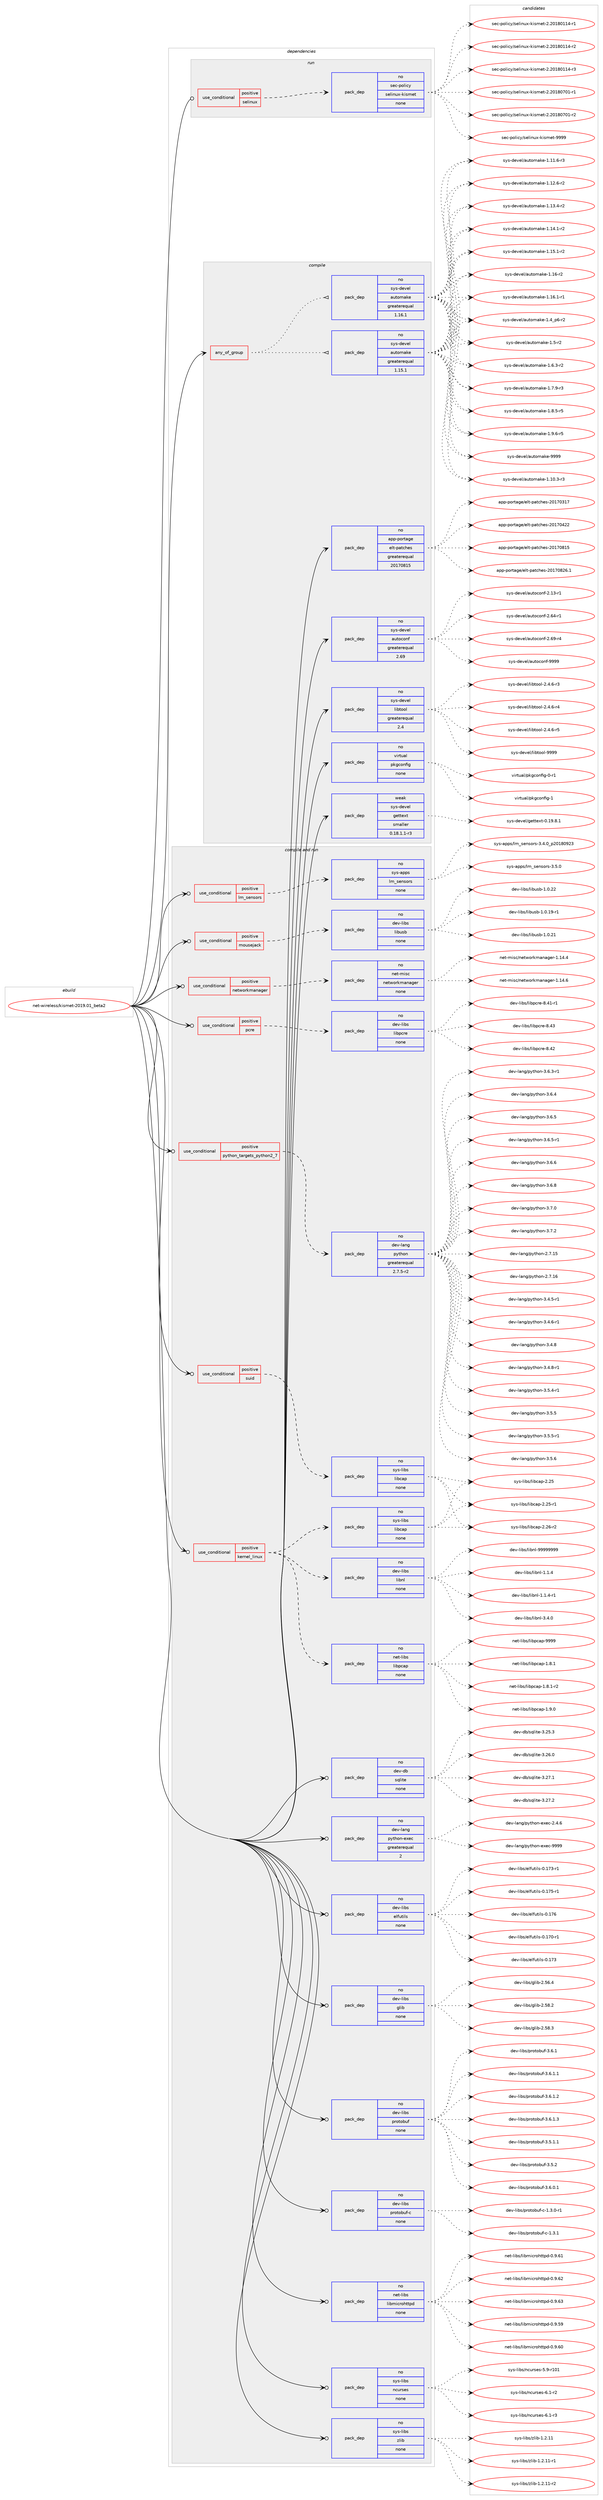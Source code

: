 digraph prolog {

# *************
# Graph options
# *************

newrank=true;
concentrate=true;
compound=true;
graph [rankdir=LR,fontname=Helvetica,fontsize=10,ranksep=1.5];#, ranksep=2.5, nodesep=0.2];
edge  [arrowhead=vee];
node  [fontname=Helvetica,fontsize=10];

# **********
# The ebuild
# **********

subgraph cluster_leftcol {
color=gray;
rank=same;
label=<<i>ebuild</i>>;
id [label="net-wireless/kismet-2019.01_beta2", color=red, width=4, href="../net-wireless/kismet-2019.01_beta2.svg"];
}

# ****************
# The dependencies
# ****************

subgraph cluster_midcol {
color=gray;
label=<<i>dependencies</i>>;
subgraph cluster_compile {
fillcolor="#eeeeee";
style=filled;
label=<<i>compile</i>>;
subgraph any26667 {
dependency1680907 [label=<<TABLE BORDER="0" CELLBORDER="1" CELLSPACING="0" CELLPADDING="4"><TR><TD CELLPADDING="10">any_of_group</TD></TR></TABLE>>, shape=none, color=red];subgraph pack1201950 {
dependency1680908 [label=<<TABLE BORDER="0" CELLBORDER="1" CELLSPACING="0" CELLPADDING="4" WIDTH="220"><TR><TD ROWSPAN="6" CELLPADDING="30">pack_dep</TD></TR><TR><TD WIDTH="110">no</TD></TR><TR><TD>sys-devel</TD></TR><TR><TD>automake</TD></TR><TR><TD>greaterequal</TD></TR><TR><TD>1.16.1</TD></TR></TABLE>>, shape=none, color=blue];
}
dependency1680907:e -> dependency1680908:w [weight=20,style="dotted",arrowhead="oinv"];
subgraph pack1201951 {
dependency1680909 [label=<<TABLE BORDER="0" CELLBORDER="1" CELLSPACING="0" CELLPADDING="4" WIDTH="220"><TR><TD ROWSPAN="6" CELLPADDING="30">pack_dep</TD></TR><TR><TD WIDTH="110">no</TD></TR><TR><TD>sys-devel</TD></TR><TR><TD>automake</TD></TR><TR><TD>greaterequal</TD></TR><TR><TD>1.15.1</TD></TR></TABLE>>, shape=none, color=blue];
}
dependency1680907:e -> dependency1680909:w [weight=20,style="dotted",arrowhead="oinv"];
}
id:e -> dependency1680907:w [weight=20,style="solid",arrowhead="vee"];
subgraph pack1201952 {
dependency1680910 [label=<<TABLE BORDER="0" CELLBORDER="1" CELLSPACING="0" CELLPADDING="4" WIDTH="220"><TR><TD ROWSPAN="6" CELLPADDING="30">pack_dep</TD></TR><TR><TD WIDTH="110">no</TD></TR><TR><TD>app-portage</TD></TR><TR><TD>elt-patches</TD></TR><TR><TD>greaterequal</TD></TR><TR><TD>20170815</TD></TR></TABLE>>, shape=none, color=blue];
}
id:e -> dependency1680910:w [weight=20,style="solid",arrowhead="vee"];
subgraph pack1201953 {
dependency1680911 [label=<<TABLE BORDER="0" CELLBORDER="1" CELLSPACING="0" CELLPADDING="4" WIDTH="220"><TR><TD ROWSPAN="6" CELLPADDING="30">pack_dep</TD></TR><TR><TD WIDTH="110">no</TD></TR><TR><TD>sys-devel</TD></TR><TR><TD>autoconf</TD></TR><TR><TD>greaterequal</TD></TR><TR><TD>2.69</TD></TR></TABLE>>, shape=none, color=blue];
}
id:e -> dependency1680911:w [weight=20,style="solid",arrowhead="vee"];
subgraph pack1201954 {
dependency1680912 [label=<<TABLE BORDER="0" CELLBORDER="1" CELLSPACING="0" CELLPADDING="4" WIDTH="220"><TR><TD ROWSPAN="6" CELLPADDING="30">pack_dep</TD></TR><TR><TD WIDTH="110">no</TD></TR><TR><TD>sys-devel</TD></TR><TR><TD>libtool</TD></TR><TR><TD>greaterequal</TD></TR><TR><TD>2.4</TD></TR></TABLE>>, shape=none, color=blue];
}
id:e -> dependency1680912:w [weight=20,style="solid",arrowhead="vee"];
subgraph pack1201955 {
dependency1680913 [label=<<TABLE BORDER="0" CELLBORDER="1" CELLSPACING="0" CELLPADDING="4" WIDTH="220"><TR><TD ROWSPAN="6" CELLPADDING="30">pack_dep</TD></TR><TR><TD WIDTH="110">no</TD></TR><TR><TD>virtual</TD></TR><TR><TD>pkgconfig</TD></TR><TR><TD>none</TD></TR><TR><TD></TD></TR></TABLE>>, shape=none, color=blue];
}
id:e -> dependency1680913:w [weight=20,style="solid",arrowhead="vee"];
subgraph pack1201956 {
dependency1680914 [label=<<TABLE BORDER="0" CELLBORDER="1" CELLSPACING="0" CELLPADDING="4" WIDTH="220"><TR><TD ROWSPAN="6" CELLPADDING="30">pack_dep</TD></TR><TR><TD WIDTH="110">weak</TD></TR><TR><TD>sys-devel</TD></TR><TR><TD>gettext</TD></TR><TR><TD>smaller</TD></TR><TR><TD>0.18.1.1-r3</TD></TR></TABLE>>, shape=none, color=blue];
}
id:e -> dependency1680914:w [weight=20,style="solid",arrowhead="vee"];
}
subgraph cluster_compileandrun {
fillcolor="#eeeeee";
style=filled;
label=<<i>compile and run</i>>;
subgraph cond451448 {
dependency1680915 [label=<<TABLE BORDER="0" CELLBORDER="1" CELLSPACING="0" CELLPADDING="4"><TR><TD ROWSPAN="3" CELLPADDING="10">use_conditional</TD></TR><TR><TD>positive</TD></TR><TR><TD>kernel_linux</TD></TR></TABLE>>, shape=none, color=red];
subgraph pack1201957 {
dependency1680916 [label=<<TABLE BORDER="0" CELLBORDER="1" CELLSPACING="0" CELLPADDING="4" WIDTH="220"><TR><TD ROWSPAN="6" CELLPADDING="30">pack_dep</TD></TR><TR><TD WIDTH="110">no</TD></TR><TR><TD>sys-libs</TD></TR><TR><TD>libcap</TD></TR><TR><TD>none</TD></TR><TR><TD></TD></TR></TABLE>>, shape=none, color=blue];
}
dependency1680915:e -> dependency1680916:w [weight=20,style="dashed",arrowhead="vee"];
subgraph pack1201958 {
dependency1680917 [label=<<TABLE BORDER="0" CELLBORDER="1" CELLSPACING="0" CELLPADDING="4" WIDTH="220"><TR><TD ROWSPAN="6" CELLPADDING="30">pack_dep</TD></TR><TR><TD WIDTH="110">no</TD></TR><TR><TD>dev-libs</TD></TR><TR><TD>libnl</TD></TR><TR><TD>none</TD></TR><TR><TD></TD></TR></TABLE>>, shape=none, color=blue];
}
dependency1680915:e -> dependency1680917:w [weight=20,style="dashed",arrowhead="vee"];
subgraph pack1201959 {
dependency1680918 [label=<<TABLE BORDER="0" CELLBORDER="1" CELLSPACING="0" CELLPADDING="4" WIDTH="220"><TR><TD ROWSPAN="6" CELLPADDING="30">pack_dep</TD></TR><TR><TD WIDTH="110">no</TD></TR><TR><TD>net-libs</TD></TR><TR><TD>libpcap</TD></TR><TR><TD>none</TD></TR><TR><TD></TD></TR></TABLE>>, shape=none, color=blue];
}
dependency1680915:e -> dependency1680918:w [weight=20,style="dashed",arrowhead="vee"];
}
id:e -> dependency1680915:w [weight=20,style="solid",arrowhead="odotvee"];
subgraph cond451449 {
dependency1680919 [label=<<TABLE BORDER="0" CELLBORDER="1" CELLSPACING="0" CELLPADDING="4"><TR><TD ROWSPAN="3" CELLPADDING="10">use_conditional</TD></TR><TR><TD>positive</TD></TR><TR><TD>lm_sensors</TD></TR></TABLE>>, shape=none, color=red];
subgraph pack1201960 {
dependency1680920 [label=<<TABLE BORDER="0" CELLBORDER="1" CELLSPACING="0" CELLPADDING="4" WIDTH="220"><TR><TD ROWSPAN="6" CELLPADDING="30">pack_dep</TD></TR><TR><TD WIDTH="110">no</TD></TR><TR><TD>sys-apps</TD></TR><TR><TD>lm_sensors</TD></TR><TR><TD>none</TD></TR><TR><TD></TD></TR></TABLE>>, shape=none, color=blue];
}
dependency1680919:e -> dependency1680920:w [weight=20,style="dashed",arrowhead="vee"];
}
id:e -> dependency1680919:w [weight=20,style="solid",arrowhead="odotvee"];
subgraph cond451450 {
dependency1680921 [label=<<TABLE BORDER="0" CELLBORDER="1" CELLSPACING="0" CELLPADDING="4"><TR><TD ROWSPAN="3" CELLPADDING="10">use_conditional</TD></TR><TR><TD>positive</TD></TR><TR><TD>mousejack</TD></TR></TABLE>>, shape=none, color=red];
subgraph pack1201961 {
dependency1680922 [label=<<TABLE BORDER="0" CELLBORDER="1" CELLSPACING="0" CELLPADDING="4" WIDTH="220"><TR><TD ROWSPAN="6" CELLPADDING="30">pack_dep</TD></TR><TR><TD WIDTH="110">no</TD></TR><TR><TD>dev-libs</TD></TR><TR><TD>libusb</TD></TR><TR><TD>none</TD></TR><TR><TD></TD></TR></TABLE>>, shape=none, color=blue];
}
dependency1680921:e -> dependency1680922:w [weight=20,style="dashed",arrowhead="vee"];
}
id:e -> dependency1680921:w [weight=20,style="solid",arrowhead="odotvee"];
subgraph cond451451 {
dependency1680923 [label=<<TABLE BORDER="0" CELLBORDER="1" CELLSPACING="0" CELLPADDING="4"><TR><TD ROWSPAN="3" CELLPADDING="10">use_conditional</TD></TR><TR><TD>positive</TD></TR><TR><TD>networkmanager</TD></TR></TABLE>>, shape=none, color=red];
subgraph pack1201962 {
dependency1680924 [label=<<TABLE BORDER="0" CELLBORDER="1" CELLSPACING="0" CELLPADDING="4" WIDTH="220"><TR><TD ROWSPAN="6" CELLPADDING="30">pack_dep</TD></TR><TR><TD WIDTH="110">no</TD></TR><TR><TD>net-misc</TD></TR><TR><TD>networkmanager</TD></TR><TR><TD>none</TD></TR><TR><TD></TD></TR></TABLE>>, shape=none, color=blue];
}
dependency1680923:e -> dependency1680924:w [weight=20,style="dashed",arrowhead="vee"];
}
id:e -> dependency1680923:w [weight=20,style="solid",arrowhead="odotvee"];
subgraph cond451452 {
dependency1680925 [label=<<TABLE BORDER="0" CELLBORDER="1" CELLSPACING="0" CELLPADDING="4"><TR><TD ROWSPAN="3" CELLPADDING="10">use_conditional</TD></TR><TR><TD>positive</TD></TR><TR><TD>pcre</TD></TR></TABLE>>, shape=none, color=red];
subgraph pack1201963 {
dependency1680926 [label=<<TABLE BORDER="0" CELLBORDER="1" CELLSPACING="0" CELLPADDING="4" WIDTH="220"><TR><TD ROWSPAN="6" CELLPADDING="30">pack_dep</TD></TR><TR><TD WIDTH="110">no</TD></TR><TR><TD>dev-libs</TD></TR><TR><TD>libpcre</TD></TR><TR><TD>none</TD></TR><TR><TD></TD></TR></TABLE>>, shape=none, color=blue];
}
dependency1680925:e -> dependency1680926:w [weight=20,style="dashed",arrowhead="vee"];
}
id:e -> dependency1680925:w [weight=20,style="solid",arrowhead="odotvee"];
subgraph cond451453 {
dependency1680927 [label=<<TABLE BORDER="0" CELLBORDER="1" CELLSPACING="0" CELLPADDING="4"><TR><TD ROWSPAN="3" CELLPADDING="10">use_conditional</TD></TR><TR><TD>positive</TD></TR><TR><TD>python_targets_python2_7</TD></TR></TABLE>>, shape=none, color=red];
subgraph pack1201964 {
dependency1680928 [label=<<TABLE BORDER="0" CELLBORDER="1" CELLSPACING="0" CELLPADDING="4" WIDTH="220"><TR><TD ROWSPAN="6" CELLPADDING="30">pack_dep</TD></TR><TR><TD WIDTH="110">no</TD></TR><TR><TD>dev-lang</TD></TR><TR><TD>python</TD></TR><TR><TD>greaterequal</TD></TR><TR><TD>2.7.5-r2</TD></TR></TABLE>>, shape=none, color=blue];
}
dependency1680927:e -> dependency1680928:w [weight=20,style="dashed",arrowhead="vee"];
}
id:e -> dependency1680927:w [weight=20,style="solid",arrowhead="odotvee"];
subgraph cond451454 {
dependency1680929 [label=<<TABLE BORDER="0" CELLBORDER="1" CELLSPACING="0" CELLPADDING="4"><TR><TD ROWSPAN="3" CELLPADDING="10">use_conditional</TD></TR><TR><TD>positive</TD></TR><TR><TD>suid</TD></TR></TABLE>>, shape=none, color=red];
subgraph pack1201965 {
dependency1680930 [label=<<TABLE BORDER="0" CELLBORDER="1" CELLSPACING="0" CELLPADDING="4" WIDTH="220"><TR><TD ROWSPAN="6" CELLPADDING="30">pack_dep</TD></TR><TR><TD WIDTH="110">no</TD></TR><TR><TD>sys-libs</TD></TR><TR><TD>libcap</TD></TR><TR><TD>none</TD></TR><TR><TD></TD></TR></TABLE>>, shape=none, color=blue];
}
dependency1680929:e -> dependency1680930:w [weight=20,style="dashed",arrowhead="vee"];
}
id:e -> dependency1680929:w [weight=20,style="solid",arrowhead="odotvee"];
subgraph pack1201966 {
dependency1680931 [label=<<TABLE BORDER="0" CELLBORDER="1" CELLSPACING="0" CELLPADDING="4" WIDTH="220"><TR><TD ROWSPAN="6" CELLPADDING="30">pack_dep</TD></TR><TR><TD WIDTH="110">no</TD></TR><TR><TD>dev-db</TD></TR><TR><TD>sqlite</TD></TR><TR><TD>none</TD></TR><TR><TD></TD></TR></TABLE>>, shape=none, color=blue];
}
id:e -> dependency1680931:w [weight=20,style="solid",arrowhead="odotvee"];
subgraph pack1201967 {
dependency1680932 [label=<<TABLE BORDER="0" CELLBORDER="1" CELLSPACING="0" CELLPADDING="4" WIDTH="220"><TR><TD ROWSPAN="6" CELLPADDING="30">pack_dep</TD></TR><TR><TD WIDTH="110">no</TD></TR><TR><TD>dev-lang</TD></TR><TR><TD>python-exec</TD></TR><TR><TD>greaterequal</TD></TR><TR><TD>2</TD></TR></TABLE>>, shape=none, color=blue];
}
id:e -> dependency1680932:w [weight=20,style="solid",arrowhead="odotvee"];
subgraph pack1201968 {
dependency1680933 [label=<<TABLE BORDER="0" CELLBORDER="1" CELLSPACING="0" CELLPADDING="4" WIDTH="220"><TR><TD ROWSPAN="6" CELLPADDING="30">pack_dep</TD></TR><TR><TD WIDTH="110">no</TD></TR><TR><TD>dev-libs</TD></TR><TR><TD>elfutils</TD></TR><TR><TD>none</TD></TR><TR><TD></TD></TR></TABLE>>, shape=none, color=blue];
}
id:e -> dependency1680933:w [weight=20,style="solid",arrowhead="odotvee"];
subgraph pack1201969 {
dependency1680934 [label=<<TABLE BORDER="0" CELLBORDER="1" CELLSPACING="0" CELLPADDING="4" WIDTH="220"><TR><TD ROWSPAN="6" CELLPADDING="30">pack_dep</TD></TR><TR><TD WIDTH="110">no</TD></TR><TR><TD>dev-libs</TD></TR><TR><TD>glib</TD></TR><TR><TD>none</TD></TR><TR><TD></TD></TR></TABLE>>, shape=none, color=blue];
}
id:e -> dependency1680934:w [weight=20,style="solid",arrowhead="odotvee"];
subgraph pack1201970 {
dependency1680935 [label=<<TABLE BORDER="0" CELLBORDER="1" CELLSPACING="0" CELLPADDING="4" WIDTH="220"><TR><TD ROWSPAN="6" CELLPADDING="30">pack_dep</TD></TR><TR><TD WIDTH="110">no</TD></TR><TR><TD>dev-libs</TD></TR><TR><TD>protobuf</TD></TR><TR><TD>none</TD></TR><TR><TD></TD></TR></TABLE>>, shape=none, color=blue];
}
id:e -> dependency1680935:w [weight=20,style="solid",arrowhead="odotvee"];
subgraph pack1201971 {
dependency1680936 [label=<<TABLE BORDER="0" CELLBORDER="1" CELLSPACING="0" CELLPADDING="4" WIDTH="220"><TR><TD ROWSPAN="6" CELLPADDING="30">pack_dep</TD></TR><TR><TD WIDTH="110">no</TD></TR><TR><TD>dev-libs</TD></TR><TR><TD>protobuf-c</TD></TR><TR><TD>none</TD></TR><TR><TD></TD></TR></TABLE>>, shape=none, color=blue];
}
id:e -> dependency1680936:w [weight=20,style="solid",arrowhead="odotvee"];
subgraph pack1201972 {
dependency1680937 [label=<<TABLE BORDER="0" CELLBORDER="1" CELLSPACING="0" CELLPADDING="4" WIDTH="220"><TR><TD ROWSPAN="6" CELLPADDING="30">pack_dep</TD></TR><TR><TD WIDTH="110">no</TD></TR><TR><TD>net-libs</TD></TR><TR><TD>libmicrohttpd</TD></TR><TR><TD>none</TD></TR><TR><TD></TD></TR></TABLE>>, shape=none, color=blue];
}
id:e -> dependency1680937:w [weight=20,style="solid",arrowhead="odotvee"];
subgraph pack1201973 {
dependency1680938 [label=<<TABLE BORDER="0" CELLBORDER="1" CELLSPACING="0" CELLPADDING="4" WIDTH="220"><TR><TD ROWSPAN="6" CELLPADDING="30">pack_dep</TD></TR><TR><TD WIDTH="110">no</TD></TR><TR><TD>sys-libs</TD></TR><TR><TD>ncurses</TD></TR><TR><TD>none</TD></TR><TR><TD></TD></TR></TABLE>>, shape=none, color=blue];
}
id:e -> dependency1680938:w [weight=20,style="solid",arrowhead="odotvee"];
subgraph pack1201974 {
dependency1680939 [label=<<TABLE BORDER="0" CELLBORDER="1" CELLSPACING="0" CELLPADDING="4" WIDTH="220"><TR><TD ROWSPAN="6" CELLPADDING="30">pack_dep</TD></TR><TR><TD WIDTH="110">no</TD></TR><TR><TD>sys-libs</TD></TR><TR><TD>zlib</TD></TR><TR><TD>none</TD></TR><TR><TD></TD></TR></TABLE>>, shape=none, color=blue];
}
id:e -> dependency1680939:w [weight=20,style="solid",arrowhead="odotvee"];
}
subgraph cluster_run {
fillcolor="#eeeeee";
style=filled;
label=<<i>run</i>>;
subgraph cond451455 {
dependency1680940 [label=<<TABLE BORDER="0" CELLBORDER="1" CELLSPACING="0" CELLPADDING="4"><TR><TD ROWSPAN="3" CELLPADDING="10">use_conditional</TD></TR><TR><TD>positive</TD></TR><TR><TD>selinux</TD></TR></TABLE>>, shape=none, color=red];
subgraph pack1201975 {
dependency1680941 [label=<<TABLE BORDER="0" CELLBORDER="1" CELLSPACING="0" CELLPADDING="4" WIDTH="220"><TR><TD ROWSPAN="6" CELLPADDING="30">pack_dep</TD></TR><TR><TD WIDTH="110">no</TD></TR><TR><TD>sec-policy</TD></TR><TR><TD>selinux-kismet</TD></TR><TR><TD>none</TD></TR><TR><TD></TD></TR></TABLE>>, shape=none, color=blue];
}
dependency1680940:e -> dependency1680941:w [weight=20,style="dashed",arrowhead="vee"];
}
id:e -> dependency1680940:w [weight=20,style="solid",arrowhead="odot"];
}
}

# **************
# The candidates
# **************

subgraph cluster_choices {
rank=same;
color=gray;
label=<<i>candidates</i>>;

subgraph choice1201950 {
color=black;
nodesep=1;
choice11512111545100101118101108479711711611110997107101454946494846514511451 [label="sys-devel/automake-1.10.3-r3", color=red, width=4,href="../sys-devel/automake-1.10.3-r3.svg"];
choice11512111545100101118101108479711711611110997107101454946494946544511451 [label="sys-devel/automake-1.11.6-r3", color=red, width=4,href="../sys-devel/automake-1.11.6-r3.svg"];
choice11512111545100101118101108479711711611110997107101454946495046544511450 [label="sys-devel/automake-1.12.6-r2", color=red, width=4,href="../sys-devel/automake-1.12.6-r2.svg"];
choice11512111545100101118101108479711711611110997107101454946495146524511450 [label="sys-devel/automake-1.13.4-r2", color=red, width=4,href="../sys-devel/automake-1.13.4-r2.svg"];
choice11512111545100101118101108479711711611110997107101454946495246494511450 [label="sys-devel/automake-1.14.1-r2", color=red, width=4,href="../sys-devel/automake-1.14.1-r2.svg"];
choice11512111545100101118101108479711711611110997107101454946495346494511450 [label="sys-devel/automake-1.15.1-r2", color=red, width=4,href="../sys-devel/automake-1.15.1-r2.svg"];
choice1151211154510010111810110847971171161111099710710145494649544511450 [label="sys-devel/automake-1.16-r2", color=red, width=4,href="../sys-devel/automake-1.16-r2.svg"];
choice11512111545100101118101108479711711611110997107101454946495446494511449 [label="sys-devel/automake-1.16.1-r1", color=red, width=4,href="../sys-devel/automake-1.16.1-r1.svg"];
choice115121115451001011181011084797117116111109971071014549465295112544511450 [label="sys-devel/automake-1.4_p6-r2", color=red, width=4,href="../sys-devel/automake-1.4_p6-r2.svg"];
choice11512111545100101118101108479711711611110997107101454946534511450 [label="sys-devel/automake-1.5-r2", color=red, width=4,href="../sys-devel/automake-1.5-r2.svg"];
choice115121115451001011181011084797117116111109971071014549465446514511450 [label="sys-devel/automake-1.6.3-r2", color=red, width=4,href="../sys-devel/automake-1.6.3-r2.svg"];
choice115121115451001011181011084797117116111109971071014549465546574511451 [label="sys-devel/automake-1.7.9-r3", color=red, width=4,href="../sys-devel/automake-1.7.9-r3.svg"];
choice115121115451001011181011084797117116111109971071014549465646534511453 [label="sys-devel/automake-1.8.5-r5", color=red, width=4,href="../sys-devel/automake-1.8.5-r5.svg"];
choice115121115451001011181011084797117116111109971071014549465746544511453 [label="sys-devel/automake-1.9.6-r5", color=red, width=4,href="../sys-devel/automake-1.9.6-r5.svg"];
choice115121115451001011181011084797117116111109971071014557575757 [label="sys-devel/automake-9999", color=red, width=4,href="../sys-devel/automake-9999.svg"];
dependency1680908:e -> choice11512111545100101118101108479711711611110997107101454946494846514511451:w [style=dotted,weight="100"];
dependency1680908:e -> choice11512111545100101118101108479711711611110997107101454946494946544511451:w [style=dotted,weight="100"];
dependency1680908:e -> choice11512111545100101118101108479711711611110997107101454946495046544511450:w [style=dotted,weight="100"];
dependency1680908:e -> choice11512111545100101118101108479711711611110997107101454946495146524511450:w [style=dotted,weight="100"];
dependency1680908:e -> choice11512111545100101118101108479711711611110997107101454946495246494511450:w [style=dotted,weight="100"];
dependency1680908:e -> choice11512111545100101118101108479711711611110997107101454946495346494511450:w [style=dotted,weight="100"];
dependency1680908:e -> choice1151211154510010111810110847971171161111099710710145494649544511450:w [style=dotted,weight="100"];
dependency1680908:e -> choice11512111545100101118101108479711711611110997107101454946495446494511449:w [style=dotted,weight="100"];
dependency1680908:e -> choice115121115451001011181011084797117116111109971071014549465295112544511450:w [style=dotted,weight="100"];
dependency1680908:e -> choice11512111545100101118101108479711711611110997107101454946534511450:w [style=dotted,weight="100"];
dependency1680908:e -> choice115121115451001011181011084797117116111109971071014549465446514511450:w [style=dotted,weight="100"];
dependency1680908:e -> choice115121115451001011181011084797117116111109971071014549465546574511451:w [style=dotted,weight="100"];
dependency1680908:e -> choice115121115451001011181011084797117116111109971071014549465646534511453:w [style=dotted,weight="100"];
dependency1680908:e -> choice115121115451001011181011084797117116111109971071014549465746544511453:w [style=dotted,weight="100"];
dependency1680908:e -> choice115121115451001011181011084797117116111109971071014557575757:w [style=dotted,weight="100"];
}
subgraph choice1201951 {
color=black;
nodesep=1;
choice11512111545100101118101108479711711611110997107101454946494846514511451 [label="sys-devel/automake-1.10.3-r3", color=red, width=4,href="../sys-devel/automake-1.10.3-r3.svg"];
choice11512111545100101118101108479711711611110997107101454946494946544511451 [label="sys-devel/automake-1.11.6-r3", color=red, width=4,href="../sys-devel/automake-1.11.6-r3.svg"];
choice11512111545100101118101108479711711611110997107101454946495046544511450 [label="sys-devel/automake-1.12.6-r2", color=red, width=4,href="../sys-devel/automake-1.12.6-r2.svg"];
choice11512111545100101118101108479711711611110997107101454946495146524511450 [label="sys-devel/automake-1.13.4-r2", color=red, width=4,href="../sys-devel/automake-1.13.4-r2.svg"];
choice11512111545100101118101108479711711611110997107101454946495246494511450 [label="sys-devel/automake-1.14.1-r2", color=red, width=4,href="../sys-devel/automake-1.14.1-r2.svg"];
choice11512111545100101118101108479711711611110997107101454946495346494511450 [label="sys-devel/automake-1.15.1-r2", color=red, width=4,href="../sys-devel/automake-1.15.1-r2.svg"];
choice1151211154510010111810110847971171161111099710710145494649544511450 [label="sys-devel/automake-1.16-r2", color=red, width=4,href="../sys-devel/automake-1.16-r2.svg"];
choice11512111545100101118101108479711711611110997107101454946495446494511449 [label="sys-devel/automake-1.16.1-r1", color=red, width=4,href="../sys-devel/automake-1.16.1-r1.svg"];
choice115121115451001011181011084797117116111109971071014549465295112544511450 [label="sys-devel/automake-1.4_p6-r2", color=red, width=4,href="../sys-devel/automake-1.4_p6-r2.svg"];
choice11512111545100101118101108479711711611110997107101454946534511450 [label="sys-devel/automake-1.5-r2", color=red, width=4,href="../sys-devel/automake-1.5-r2.svg"];
choice115121115451001011181011084797117116111109971071014549465446514511450 [label="sys-devel/automake-1.6.3-r2", color=red, width=4,href="../sys-devel/automake-1.6.3-r2.svg"];
choice115121115451001011181011084797117116111109971071014549465546574511451 [label="sys-devel/automake-1.7.9-r3", color=red, width=4,href="../sys-devel/automake-1.7.9-r3.svg"];
choice115121115451001011181011084797117116111109971071014549465646534511453 [label="sys-devel/automake-1.8.5-r5", color=red, width=4,href="../sys-devel/automake-1.8.5-r5.svg"];
choice115121115451001011181011084797117116111109971071014549465746544511453 [label="sys-devel/automake-1.9.6-r5", color=red, width=4,href="../sys-devel/automake-1.9.6-r5.svg"];
choice115121115451001011181011084797117116111109971071014557575757 [label="sys-devel/automake-9999", color=red, width=4,href="../sys-devel/automake-9999.svg"];
dependency1680909:e -> choice11512111545100101118101108479711711611110997107101454946494846514511451:w [style=dotted,weight="100"];
dependency1680909:e -> choice11512111545100101118101108479711711611110997107101454946494946544511451:w [style=dotted,weight="100"];
dependency1680909:e -> choice11512111545100101118101108479711711611110997107101454946495046544511450:w [style=dotted,weight="100"];
dependency1680909:e -> choice11512111545100101118101108479711711611110997107101454946495146524511450:w [style=dotted,weight="100"];
dependency1680909:e -> choice11512111545100101118101108479711711611110997107101454946495246494511450:w [style=dotted,weight="100"];
dependency1680909:e -> choice11512111545100101118101108479711711611110997107101454946495346494511450:w [style=dotted,weight="100"];
dependency1680909:e -> choice1151211154510010111810110847971171161111099710710145494649544511450:w [style=dotted,weight="100"];
dependency1680909:e -> choice11512111545100101118101108479711711611110997107101454946495446494511449:w [style=dotted,weight="100"];
dependency1680909:e -> choice115121115451001011181011084797117116111109971071014549465295112544511450:w [style=dotted,weight="100"];
dependency1680909:e -> choice11512111545100101118101108479711711611110997107101454946534511450:w [style=dotted,weight="100"];
dependency1680909:e -> choice115121115451001011181011084797117116111109971071014549465446514511450:w [style=dotted,weight="100"];
dependency1680909:e -> choice115121115451001011181011084797117116111109971071014549465546574511451:w [style=dotted,weight="100"];
dependency1680909:e -> choice115121115451001011181011084797117116111109971071014549465646534511453:w [style=dotted,weight="100"];
dependency1680909:e -> choice115121115451001011181011084797117116111109971071014549465746544511453:w [style=dotted,weight="100"];
dependency1680909:e -> choice115121115451001011181011084797117116111109971071014557575757:w [style=dotted,weight="100"];
}
subgraph choice1201952 {
color=black;
nodesep=1;
choice97112112451121111141169710310147101108116451129711699104101115455048495548514955 [label="app-portage/elt-patches-20170317", color=red, width=4,href="../app-portage/elt-patches-20170317.svg"];
choice97112112451121111141169710310147101108116451129711699104101115455048495548525050 [label="app-portage/elt-patches-20170422", color=red, width=4,href="../app-portage/elt-patches-20170422.svg"];
choice97112112451121111141169710310147101108116451129711699104101115455048495548564953 [label="app-portage/elt-patches-20170815", color=red, width=4,href="../app-portage/elt-patches-20170815.svg"];
choice971121124511211111411697103101471011081164511297116991041011154550484955485650544649 [label="app-portage/elt-patches-20170826.1", color=red, width=4,href="../app-portage/elt-patches-20170826.1.svg"];
dependency1680910:e -> choice97112112451121111141169710310147101108116451129711699104101115455048495548514955:w [style=dotted,weight="100"];
dependency1680910:e -> choice97112112451121111141169710310147101108116451129711699104101115455048495548525050:w [style=dotted,weight="100"];
dependency1680910:e -> choice97112112451121111141169710310147101108116451129711699104101115455048495548564953:w [style=dotted,weight="100"];
dependency1680910:e -> choice971121124511211111411697103101471011081164511297116991041011154550484955485650544649:w [style=dotted,weight="100"];
}
subgraph choice1201953 {
color=black;
nodesep=1;
choice1151211154510010111810110847971171161119911111010245504649514511449 [label="sys-devel/autoconf-2.13-r1", color=red, width=4,href="../sys-devel/autoconf-2.13-r1.svg"];
choice1151211154510010111810110847971171161119911111010245504654524511449 [label="sys-devel/autoconf-2.64-r1", color=red, width=4,href="../sys-devel/autoconf-2.64-r1.svg"];
choice1151211154510010111810110847971171161119911111010245504654574511452 [label="sys-devel/autoconf-2.69-r4", color=red, width=4,href="../sys-devel/autoconf-2.69-r4.svg"];
choice115121115451001011181011084797117116111991111101024557575757 [label="sys-devel/autoconf-9999", color=red, width=4,href="../sys-devel/autoconf-9999.svg"];
dependency1680911:e -> choice1151211154510010111810110847971171161119911111010245504649514511449:w [style=dotted,weight="100"];
dependency1680911:e -> choice1151211154510010111810110847971171161119911111010245504654524511449:w [style=dotted,weight="100"];
dependency1680911:e -> choice1151211154510010111810110847971171161119911111010245504654574511452:w [style=dotted,weight="100"];
dependency1680911:e -> choice115121115451001011181011084797117116111991111101024557575757:w [style=dotted,weight="100"];
}
subgraph choice1201954 {
color=black;
nodesep=1;
choice1151211154510010111810110847108105981161111111084550465246544511451 [label="sys-devel/libtool-2.4.6-r3", color=red, width=4,href="../sys-devel/libtool-2.4.6-r3.svg"];
choice1151211154510010111810110847108105981161111111084550465246544511452 [label="sys-devel/libtool-2.4.6-r4", color=red, width=4,href="../sys-devel/libtool-2.4.6-r4.svg"];
choice1151211154510010111810110847108105981161111111084550465246544511453 [label="sys-devel/libtool-2.4.6-r5", color=red, width=4,href="../sys-devel/libtool-2.4.6-r5.svg"];
choice1151211154510010111810110847108105981161111111084557575757 [label="sys-devel/libtool-9999", color=red, width=4,href="../sys-devel/libtool-9999.svg"];
dependency1680912:e -> choice1151211154510010111810110847108105981161111111084550465246544511451:w [style=dotted,weight="100"];
dependency1680912:e -> choice1151211154510010111810110847108105981161111111084550465246544511452:w [style=dotted,weight="100"];
dependency1680912:e -> choice1151211154510010111810110847108105981161111111084550465246544511453:w [style=dotted,weight="100"];
dependency1680912:e -> choice1151211154510010111810110847108105981161111111084557575757:w [style=dotted,weight="100"];
}
subgraph choice1201955 {
color=black;
nodesep=1;
choice11810511411611797108471121071039911111010210510345484511449 [label="virtual/pkgconfig-0-r1", color=red, width=4,href="../virtual/pkgconfig-0-r1.svg"];
choice1181051141161179710847112107103991111101021051034549 [label="virtual/pkgconfig-1", color=red, width=4,href="../virtual/pkgconfig-1.svg"];
dependency1680913:e -> choice11810511411611797108471121071039911111010210510345484511449:w [style=dotted,weight="100"];
dependency1680913:e -> choice1181051141161179710847112107103991111101021051034549:w [style=dotted,weight="100"];
}
subgraph choice1201956 {
color=black;
nodesep=1;
choice1151211154510010111810110847103101116116101120116454846495746564649 [label="sys-devel/gettext-0.19.8.1", color=red, width=4,href="../sys-devel/gettext-0.19.8.1.svg"];
dependency1680914:e -> choice1151211154510010111810110847103101116116101120116454846495746564649:w [style=dotted,weight="100"];
}
subgraph choice1201957 {
color=black;
nodesep=1;
choice1151211154510810598115471081059899971124550465053 [label="sys-libs/libcap-2.25", color=red, width=4,href="../sys-libs/libcap-2.25.svg"];
choice11512111545108105981154710810598999711245504650534511449 [label="sys-libs/libcap-2.25-r1", color=red, width=4,href="../sys-libs/libcap-2.25-r1.svg"];
choice11512111545108105981154710810598999711245504650544511450 [label="sys-libs/libcap-2.26-r2", color=red, width=4,href="../sys-libs/libcap-2.26-r2.svg"];
dependency1680916:e -> choice1151211154510810598115471081059899971124550465053:w [style=dotted,weight="100"];
dependency1680916:e -> choice11512111545108105981154710810598999711245504650534511449:w [style=dotted,weight="100"];
dependency1680916:e -> choice11512111545108105981154710810598999711245504650544511450:w [style=dotted,weight="100"];
}
subgraph choice1201958 {
color=black;
nodesep=1;
choice10010111845108105981154710810598110108454946494652 [label="dev-libs/libnl-1.1.4", color=red, width=4,href="../dev-libs/libnl-1.1.4.svg"];
choice100101118451081059811547108105981101084549464946524511449 [label="dev-libs/libnl-1.1.4-r1", color=red, width=4,href="../dev-libs/libnl-1.1.4-r1.svg"];
choice10010111845108105981154710810598110108455146524648 [label="dev-libs/libnl-3.4.0", color=red, width=4,href="../dev-libs/libnl-3.4.0.svg"];
choice10010111845108105981154710810598110108455757575757575757 [label="dev-libs/libnl-99999999", color=red, width=4,href="../dev-libs/libnl-99999999.svg"];
dependency1680917:e -> choice10010111845108105981154710810598110108454946494652:w [style=dotted,weight="100"];
dependency1680917:e -> choice100101118451081059811547108105981101084549464946524511449:w [style=dotted,weight="100"];
dependency1680917:e -> choice10010111845108105981154710810598110108455146524648:w [style=dotted,weight="100"];
dependency1680917:e -> choice10010111845108105981154710810598110108455757575757575757:w [style=dotted,weight="100"];
}
subgraph choice1201959 {
color=black;
nodesep=1;
choice110101116451081059811547108105981129997112454946564649 [label="net-libs/libpcap-1.8.1", color=red, width=4,href="../net-libs/libpcap-1.8.1.svg"];
choice1101011164510810598115471081059811299971124549465646494511450 [label="net-libs/libpcap-1.8.1-r2", color=red, width=4,href="../net-libs/libpcap-1.8.1-r2.svg"];
choice110101116451081059811547108105981129997112454946574648 [label="net-libs/libpcap-1.9.0", color=red, width=4,href="../net-libs/libpcap-1.9.0.svg"];
choice1101011164510810598115471081059811299971124557575757 [label="net-libs/libpcap-9999", color=red, width=4,href="../net-libs/libpcap-9999.svg"];
dependency1680918:e -> choice110101116451081059811547108105981129997112454946564649:w [style=dotted,weight="100"];
dependency1680918:e -> choice1101011164510810598115471081059811299971124549465646494511450:w [style=dotted,weight="100"];
dependency1680918:e -> choice110101116451081059811547108105981129997112454946574648:w [style=dotted,weight="100"];
dependency1680918:e -> choice1101011164510810598115471081059811299971124557575757:w [style=dotted,weight="100"];
}
subgraph choice1201960 {
color=black;
nodesep=1;
choice11512111545971121121154710810995115101110115111114115455146524648951125048495648575051 [label="sys-apps/lm_sensors-3.4.0_p20180923", color=red, width=4,href="../sys-apps/lm_sensors-3.4.0_p20180923.svg"];
choice11512111545971121121154710810995115101110115111114115455146534648 [label="sys-apps/lm_sensors-3.5.0", color=red, width=4,href="../sys-apps/lm_sensors-3.5.0.svg"];
dependency1680920:e -> choice11512111545971121121154710810995115101110115111114115455146524648951125048495648575051:w [style=dotted,weight="100"];
dependency1680920:e -> choice11512111545971121121154710810995115101110115111114115455146534648:w [style=dotted,weight="100"];
}
subgraph choice1201961 {
color=black;
nodesep=1;
choice1001011184510810598115471081059811711598454946484649574511449 [label="dev-libs/libusb-1.0.19-r1", color=red, width=4,href="../dev-libs/libusb-1.0.19-r1.svg"];
choice100101118451081059811547108105981171159845494648465049 [label="dev-libs/libusb-1.0.21", color=red, width=4,href="../dev-libs/libusb-1.0.21.svg"];
choice100101118451081059811547108105981171159845494648465050 [label="dev-libs/libusb-1.0.22", color=red, width=4,href="../dev-libs/libusb-1.0.22.svg"];
dependency1680922:e -> choice1001011184510810598115471081059811711598454946484649574511449:w [style=dotted,weight="100"];
dependency1680922:e -> choice100101118451081059811547108105981171159845494648465049:w [style=dotted,weight="100"];
dependency1680922:e -> choice100101118451081059811547108105981171159845494648465050:w [style=dotted,weight="100"];
}
subgraph choice1201962 {
color=black;
nodesep=1;
choice110101116451091051159947110101116119111114107109971109710310111445494649524652 [label="net-misc/networkmanager-1.14.4", color=red, width=4,href="../net-misc/networkmanager-1.14.4.svg"];
choice110101116451091051159947110101116119111114107109971109710310111445494649524654 [label="net-misc/networkmanager-1.14.6", color=red, width=4,href="../net-misc/networkmanager-1.14.6.svg"];
dependency1680924:e -> choice110101116451091051159947110101116119111114107109971109710310111445494649524652:w [style=dotted,weight="100"];
dependency1680924:e -> choice110101116451091051159947110101116119111114107109971109710310111445494649524654:w [style=dotted,weight="100"];
}
subgraph choice1201963 {
color=black;
nodesep=1;
choice100101118451081059811547108105981129911410145564652494511449 [label="dev-libs/libpcre-8.41-r1", color=red, width=4,href="../dev-libs/libpcre-8.41-r1.svg"];
choice10010111845108105981154710810598112991141014556465250 [label="dev-libs/libpcre-8.42", color=red, width=4,href="../dev-libs/libpcre-8.42.svg"];
choice10010111845108105981154710810598112991141014556465251 [label="dev-libs/libpcre-8.43", color=red, width=4,href="../dev-libs/libpcre-8.43.svg"];
dependency1680926:e -> choice100101118451081059811547108105981129911410145564652494511449:w [style=dotted,weight="100"];
dependency1680926:e -> choice10010111845108105981154710810598112991141014556465250:w [style=dotted,weight="100"];
dependency1680926:e -> choice10010111845108105981154710810598112991141014556465251:w [style=dotted,weight="100"];
}
subgraph choice1201964 {
color=black;
nodesep=1;
choice10010111845108971101034711212111610411111045504655464953 [label="dev-lang/python-2.7.15", color=red, width=4,href="../dev-lang/python-2.7.15.svg"];
choice10010111845108971101034711212111610411111045504655464954 [label="dev-lang/python-2.7.16", color=red, width=4,href="../dev-lang/python-2.7.16.svg"];
choice1001011184510897110103471121211161041111104551465246534511449 [label="dev-lang/python-3.4.5-r1", color=red, width=4,href="../dev-lang/python-3.4.5-r1.svg"];
choice1001011184510897110103471121211161041111104551465246544511449 [label="dev-lang/python-3.4.6-r1", color=red, width=4,href="../dev-lang/python-3.4.6-r1.svg"];
choice100101118451089711010347112121116104111110455146524656 [label="dev-lang/python-3.4.8", color=red, width=4,href="../dev-lang/python-3.4.8.svg"];
choice1001011184510897110103471121211161041111104551465246564511449 [label="dev-lang/python-3.4.8-r1", color=red, width=4,href="../dev-lang/python-3.4.8-r1.svg"];
choice1001011184510897110103471121211161041111104551465346524511449 [label="dev-lang/python-3.5.4-r1", color=red, width=4,href="../dev-lang/python-3.5.4-r1.svg"];
choice100101118451089711010347112121116104111110455146534653 [label="dev-lang/python-3.5.5", color=red, width=4,href="../dev-lang/python-3.5.5.svg"];
choice1001011184510897110103471121211161041111104551465346534511449 [label="dev-lang/python-3.5.5-r1", color=red, width=4,href="../dev-lang/python-3.5.5-r1.svg"];
choice100101118451089711010347112121116104111110455146534654 [label="dev-lang/python-3.5.6", color=red, width=4,href="../dev-lang/python-3.5.6.svg"];
choice1001011184510897110103471121211161041111104551465446514511449 [label="dev-lang/python-3.6.3-r1", color=red, width=4,href="../dev-lang/python-3.6.3-r1.svg"];
choice100101118451089711010347112121116104111110455146544652 [label="dev-lang/python-3.6.4", color=red, width=4,href="../dev-lang/python-3.6.4.svg"];
choice100101118451089711010347112121116104111110455146544653 [label="dev-lang/python-3.6.5", color=red, width=4,href="../dev-lang/python-3.6.5.svg"];
choice1001011184510897110103471121211161041111104551465446534511449 [label="dev-lang/python-3.6.5-r1", color=red, width=4,href="../dev-lang/python-3.6.5-r1.svg"];
choice100101118451089711010347112121116104111110455146544654 [label="dev-lang/python-3.6.6", color=red, width=4,href="../dev-lang/python-3.6.6.svg"];
choice100101118451089711010347112121116104111110455146544656 [label="dev-lang/python-3.6.8", color=red, width=4,href="../dev-lang/python-3.6.8.svg"];
choice100101118451089711010347112121116104111110455146554648 [label="dev-lang/python-3.7.0", color=red, width=4,href="../dev-lang/python-3.7.0.svg"];
choice100101118451089711010347112121116104111110455146554650 [label="dev-lang/python-3.7.2", color=red, width=4,href="../dev-lang/python-3.7.2.svg"];
dependency1680928:e -> choice10010111845108971101034711212111610411111045504655464953:w [style=dotted,weight="100"];
dependency1680928:e -> choice10010111845108971101034711212111610411111045504655464954:w [style=dotted,weight="100"];
dependency1680928:e -> choice1001011184510897110103471121211161041111104551465246534511449:w [style=dotted,weight="100"];
dependency1680928:e -> choice1001011184510897110103471121211161041111104551465246544511449:w [style=dotted,weight="100"];
dependency1680928:e -> choice100101118451089711010347112121116104111110455146524656:w [style=dotted,weight="100"];
dependency1680928:e -> choice1001011184510897110103471121211161041111104551465246564511449:w [style=dotted,weight="100"];
dependency1680928:e -> choice1001011184510897110103471121211161041111104551465346524511449:w [style=dotted,weight="100"];
dependency1680928:e -> choice100101118451089711010347112121116104111110455146534653:w [style=dotted,weight="100"];
dependency1680928:e -> choice1001011184510897110103471121211161041111104551465346534511449:w [style=dotted,weight="100"];
dependency1680928:e -> choice100101118451089711010347112121116104111110455146534654:w [style=dotted,weight="100"];
dependency1680928:e -> choice1001011184510897110103471121211161041111104551465446514511449:w [style=dotted,weight="100"];
dependency1680928:e -> choice100101118451089711010347112121116104111110455146544652:w [style=dotted,weight="100"];
dependency1680928:e -> choice100101118451089711010347112121116104111110455146544653:w [style=dotted,weight="100"];
dependency1680928:e -> choice1001011184510897110103471121211161041111104551465446534511449:w [style=dotted,weight="100"];
dependency1680928:e -> choice100101118451089711010347112121116104111110455146544654:w [style=dotted,weight="100"];
dependency1680928:e -> choice100101118451089711010347112121116104111110455146544656:w [style=dotted,weight="100"];
dependency1680928:e -> choice100101118451089711010347112121116104111110455146554648:w [style=dotted,weight="100"];
dependency1680928:e -> choice100101118451089711010347112121116104111110455146554650:w [style=dotted,weight="100"];
}
subgraph choice1201965 {
color=black;
nodesep=1;
choice1151211154510810598115471081059899971124550465053 [label="sys-libs/libcap-2.25", color=red, width=4,href="../sys-libs/libcap-2.25.svg"];
choice11512111545108105981154710810598999711245504650534511449 [label="sys-libs/libcap-2.25-r1", color=red, width=4,href="../sys-libs/libcap-2.25-r1.svg"];
choice11512111545108105981154710810598999711245504650544511450 [label="sys-libs/libcap-2.26-r2", color=red, width=4,href="../sys-libs/libcap-2.26-r2.svg"];
dependency1680930:e -> choice1151211154510810598115471081059899971124550465053:w [style=dotted,weight="100"];
dependency1680930:e -> choice11512111545108105981154710810598999711245504650534511449:w [style=dotted,weight="100"];
dependency1680930:e -> choice11512111545108105981154710810598999711245504650544511450:w [style=dotted,weight="100"];
}
subgraph choice1201966 {
color=black;
nodesep=1;
choice10010111845100984711511310810511610145514650534651 [label="dev-db/sqlite-3.25.3", color=red, width=4,href="../dev-db/sqlite-3.25.3.svg"];
choice10010111845100984711511310810511610145514650544648 [label="dev-db/sqlite-3.26.0", color=red, width=4,href="../dev-db/sqlite-3.26.0.svg"];
choice10010111845100984711511310810511610145514650554649 [label="dev-db/sqlite-3.27.1", color=red, width=4,href="../dev-db/sqlite-3.27.1.svg"];
choice10010111845100984711511310810511610145514650554650 [label="dev-db/sqlite-3.27.2", color=red, width=4,href="../dev-db/sqlite-3.27.2.svg"];
dependency1680931:e -> choice10010111845100984711511310810511610145514650534651:w [style=dotted,weight="100"];
dependency1680931:e -> choice10010111845100984711511310810511610145514650544648:w [style=dotted,weight="100"];
dependency1680931:e -> choice10010111845100984711511310810511610145514650554649:w [style=dotted,weight="100"];
dependency1680931:e -> choice10010111845100984711511310810511610145514650554650:w [style=dotted,weight="100"];
}
subgraph choice1201967 {
color=black;
nodesep=1;
choice1001011184510897110103471121211161041111104510112010199455046524654 [label="dev-lang/python-exec-2.4.6", color=red, width=4,href="../dev-lang/python-exec-2.4.6.svg"];
choice10010111845108971101034711212111610411111045101120101994557575757 [label="dev-lang/python-exec-9999", color=red, width=4,href="../dev-lang/python-exec-9999.svg"];
dependency1680932:e -> choice1001011184510897110103471121211161041111104510112010199455046524654:w [style=dotted,weight="100"];
dependency1680932:e -> choice10010111845108971101034711212111610411111045101120101994557575757:w [style=dotted,weight="100"];
}
subgraph choice1201968 {
color=black;
nodesep=1;
choice1001011184510810598115471011081021171161051081154548464955484511449 [label="dev-libs/elfutils-0.170-r1", color=red, width=4,href="../dev-libs/elfutils-0.170-r1.svg"];
choice100101118451081059811547101108102117116105108115454846495551 [label="dev-libs/elfutils-0.173", color=red, width=4,href="../dev-libs/elfutils-0.173.svg"];
choice1001011184510810598115471011081021171161051081154548464955514511449 [label="dev-libs/elfutils-0.173-r1", color=red, width=4,href="../dev-libs/elfutils-0.173-r1.svg"];
choice1001011184510810598115471011081021171161051081154548464955534511449 [label="dev-libs/elfutils-0.175-r1", color=red, width=4,href="../dev-libs/elfutils-0.175-r1.svg"];
choice100101118451081059811547101108102117116105108115454846495554 [label="dev-libs/elfutils-0.176", color=red, width=4,href="../dev-libs/elfutils-0.176.svg"];
dependency1680933:e -> choice1001011184510810598115471011081021171161051081154548464955484511449:w [style=dotted,weight="100"];
dependency1680933:e -> choice100101118451081059811547101108102117116105108115454846495551:w [style=dotted,weight="100"];
dependency1680933:e -> choice1001011184510810598115471011081021171161051081154548464955514511449:w [style=dotted,weight="100"];
dependency1680933:e -> choice1001011184510810598115471011081021171161051081154548464955534511449:w [style=dotted,weight="100"];
dependency1680933:e -> choice100101118451081059811547101108102117116105108115454846495554:w [style=dotted,weight="100"];
}
subgraph choice1201969 {
color=black;
nodesep=1;
choice1001011184510810598115471031081059845504653544652 [label="dev-libs/glib-2.56.4", color=red, width=4,href="../dev-libs/glib-2.56.4.svg"];
choice1001011184510810598115471031081059845504653564650 [label="dev-libs/glib-2.58.2", color=red, width=4,href="../dev-libs/glib-2.58.2.svg"];
choice1001011184510810598115471031081059845504653564651 [label="dev-libs/glib-2.58.3", color=red, width=4,href="../dev-libs/glib-2.58.3.svg"];
dependency1680934:e -> choice1001011184510810598115471031081059845504653544652:w [style=dotted,weight="100"];
dependency1680934:e -> choice1001011184510810598115471031081059845504653564650:w [style=dotted,weight="100"];
dependency1680934:e -> choice1001011184510810598115471031081059845504653564651:w [style=dotted,weight="100"];
}
subgraph choice1201970 {
color=black;
nodesep=1;
choice100101118451081059811547112114111116111981171024551465346494649 [label="dev-libs/protobuf-3.5.1.1", color=red, width=4,href="../dev-libs/protobuf-3.5.1.1.svg"];
choice10010111845108105981154711211411111611198117102455146534650 [label="dev-libs/protobuf-3.5.2", color=red, width=4,href="../dev-libs/protobuf-3.5.2.svg"];
choice100101118451081059811547112114111116111981171024551465446484649 [label="dev-libs/protobuf-3.6.0.1", color=red, width=4,href="../dev-libs/protobuf-3.6.0.1.svg"];
choice10010111845108105981154711211411111611198117102455146544649 [label="dev-libs/protobuf-3.6.1", color=red, width=4,href="../dev-libs/protobuf-3.6.1.svg"];
choice100101118451081059811547112114111116111981171024551465446494649 [label="dev-libs/protobuf-3.6.1.1", color=red, width=4,href="../dev-libs/protobuf-3.6.1.1.svg"];
choice100101118451081059811547112114111116111981171024551465446494650 [label="dev-libs/protobuf-3.6.1.2", color=red, width=4,href="../dev-libs/protobuf-3.6.1.2.svg"];
choice100101118451081059811547112114111116111981171024551465446494651 [label="dev-libs/protobuf-3.6.1.3", color=red, width=4,href="../dev-libs/protobuf-3.6.1.3.svg"];
dependency1680935:e -> choice100101118451081059811547112114111116111981171024551465346494649:w [style=dotted,weight="100"];
dependency1680935:e -> choice10010111845108105981154711211411111611198117102455146534650:w [style=dotted,weight="100"];
dependency1680935:e -> choice100101118451081059811547112114111116111981171024551465446484649:w [style=dotted,weight="100"];
dependency1680935:e -> choice10010111845108105981154711211411111611198117102455146544649:w [style=dotted,weight="100"];
dependency1680935:e -> choice100101118451081059811547112114111116111981171024551465446494649:w [style=dotted,weight="100"];
dependency1680935:e -> choice100101118451081059811547112114111116111981171024551465446494650:w [style=dotted,weight="100"];
dependency1680935:e -> choice100101118451081059811547112114111116111981171024551465446494651:w [style=dotted,weight="100"];
}
subgraph choice1201971 {
color=black;
nodesep=1;
choice1001011184510810598115471121141111161119811710245994549465146484511449 [label="dev-libs/protobuf-c-1.3.0-r1", color=red, width=4,href="../dev-libs/protobuf-c-1.3.0-r1.svg"];
choice100101118451081059811547112114111116111981171024599454946514649 [label="dev-libs/protobuf-c-1.3.1", color=red, width=4,href="../dev-libs/protobuf-c-1.3.1.svg"];
dependency1680936:e -> choice1001011184510810598115471121141111161119811710245994549465146484511449:w [style=dotted,weight="100"];
dependency1680936:e -> choice100101118451081059811547112114111116111981171024599454946514649:w [style=dotted,weight="100"];
}
subgraph choice1201972 {
color=black;
nodesep=1;
choice110101116451081059811547108105981091059911411110411611611210045484657465357 [label="net-libs/libmicrohttpd-0.9.59", color=red, width=4,href="../net-libs/libmicrohttpd-0.9.59.svg"];
choice110101116451081059811547108105981091059911411110411611611210045484657465448 [label="net-libs/libmicrohttpd-0.9.60", color=red, width=4,href="../net-libs/libmicrohttpd-0.9.60.svg"];
choice110101116451081059811547108105981091059911411110411611611210045484657465449 [label="net-libs/libmicrohttpd-0.9.61", color=red, width=4,href="../net-libs/libmicrohttpd-0.9.61.svg"];
choice110101116451081059811547108105981091059911411110411611611210045484657465450 [label="net-libs/libmicrohttpd-0.9.62", color=red, width=4,href="../net-libs/libmicrohttpd-0.9.62.svg"];
choice110101116451081059811547108105981091059911411110411611611210045484657465451 [label="net-libs/libmicrohttpd-0.9.63", color=red, width=4,href="../net-libs/libmicrohttpd-0.9.63.svg"];
dependency1680937:e -> choice110101116451081059811547108105981091059911411110411611611210045484657465357:w [style=dotted,weight="100"];
dependency1680937:e -> choice110101116451081059811547108105981091059911411110411611611210045484657465448:w [style=dotted,weight="100"];
dependency1680937:e -> choice110101116451081059811547108105981091059911411110411611611210045484657465449:w [style=dotted,weight="100"];
dependency1680937:e -> choice110101116451081059811547108105981091059911411110411611611210045484657465450:w [style=dotted,weight="100"];
dependency1680937:e -> choice110101116451081059811547108105981091059911411110411611611210045484657465451:w [style=dotted,weight="100"];
}
subgraph choice1201973 {
color=black;
nodesep=1;
choice115121115451081059811547110991171141151011154553465745114494849 [label="sys-libs/ncurses-5.9-r101", color=red, width=4,href="../sys-libs/ncurses-5.9-r101.svg"];
choice11512111545108105981154711099117114115101115455446494511450 [label="sys-libs/ncurses-6.1-r2", color=red, width=4,href="../sys-libs/ncurses-6.1-r2.svg"];
choice11512111545108105981154711099117114115101115455446494511451 [label="sys-libs/ncurses-6.1-r3", color=red, width=4,href="../sys-libs/ncurses-6.1-r3.svg"];
dependency1680938:e -> choice115121115451081059811547110991171141151011154553465745114494849:w [style=dotted,weight="100"];
dependency1680938:e -> choice11512111545108105981154711099117114115101115455446494511450:w [style=dotted,weight="100"];
dependency1680938:e -> choice11512111545108105981154711099117114115101115455446494511451:w [style=dotted,weight="100"];
}
subgraph choice1201974 {
color=black;
nodesep=1;
choice1151211154510810598115471221081059845494650464949 [label="sys-libs/zlib-1.2.11", color=red, width=4,href="../sys-libs/zlib-1.2.11.svg"];
choice11512111545108105981154712210810598454946504649494511449 [label="sys-libs/zlib-1.2.11-r1", color=red, width=4,href="../sys-libs/zlib-1.2.11-r1.svg"];
choice11512111545108105981154712210810598454946504649494511450 [label="sys-libs/zlib-1.2.11-r2", color=red, width=4,href="../sys-libs/zlib-1.2.11-r2.svg"];
dependency1680939:e -> choice1151211154510810598115471221081059845494650464949:w [style=dotted,weight="100"];
dependency1680939:e -> choice11512111545108105981154712210810598454946504649494511449:w [style=dotted,weight="100"];
dependency1680939:e -> choice11512111545108105981154712210810598454946504649494511450:w [style=dotted,weight="100"];
}
subgraph choice1201975 {
color=black;
nodesep=1;
choice115101994511211110810599121471151011081051101171204510710511510910111645504650484956484949524511449 [label="sec-policy/selinux-kismet-2.20180114-r1", color=red, width=4,href="../sec-policy/selinux-kismet-2.20180114-r1.svg"];
choice115101994511211110810599121471151011081051101171204510710511510910111645504650484956484949524511450 [label="sec-policy/selinux-kismet-2.20180114-r2", color=red, width=4,href="../sec-policy/selinux-kismet-2.20180114-r2.svg"];
choice115101994511211110810599121471151011081051101171204510710511510910111645504650484956484949524511451 [label="sec-policy/selinux-kismet-2.20180114-r3", color=red, width=4,href="../sec-policy/selinux-kismet-2.20180114-r3.svg"];
choice115101994511211110810599121471151011081051101171204510710511510910111645504650484956485548494511449 [label="sec-policy/selinux-kismet-2.20180701-r1", color=red, width=4,href="../sec-policy/selinux-kismet-2.20180701-r1.svg"];
choice115101994511211110810599121471151011081051101171204510710511510910111645504650484956485548494511450 [label="sec-policy/selinux-kismet-2.20180701-r2", color=red, width=4,href="../sec-policy/selinux-kismet-2.20180701-r2.svg"];
choice11510199451121111081059912147115101108105110117120451071051151091011164557575757 [label="sec-policy/selinux-kismet-9999", color=red, width=4,href="../sec-policy/selinux-kismet-9999.svg"];
dependency1680941:e -> choice115101994511211110810599121471151011081051101171204510710511510910111645504650484956484949524511449:w [style=dotted,weight="100"];
dependency1680941:e -> choice115101994511211110810599121471151011081051101171204510710511510910111645504650484956484949524511450:w [style=dotted,weight="100"];
dependency1680941:e -> choice115101994511211110810599121471151011081051101171204510710511510910111645504650484956484949524511451:w [style=dotted,weight="100"];
dependency1680941:e -> choice115101994511211110810599121471151011081051101171204510710511510910111645504650484956485548494511449:w [style=dotted,weight="100"];
dependency1680941:e -> choice115101994511211110810599121471151011081051101171204510710511510910111645504650484956485548494511450:w [style=dotted,weight="100"];
dependency1680941:e -> choice11510199451121111081059912147115101108105110117120451071051151091011164557575757:w [style=dotted,weight="100"];
}
}

}
